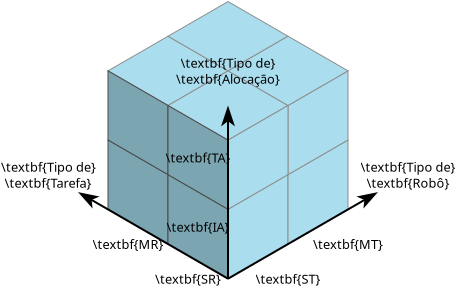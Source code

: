<?xml version="1.0" encoding="UTF-8"?>
<dia:diagram xmlns:dia="http://www.lysator.liu.se/~alla/dia/">
  <dia:layer name="Polygons" visible="true">
    <dia:object type="Standard - Polygon" version="0" id="O0">
      <dia:attribute name="obj_pos">
        <dia:point val="-5.5,-10.392"/>
      </dia:attribute>
      <dia:attribute name="obj_bb">
        <dia:rectangle val="-5.55,-12.153;0.55,-8.631"/>
      </dia:attribute>
      <dia:attribute name="poly_points">
        <dia:point val="-5.5,-10.392"/>
        <dia:point val="-2.5,-8.66"/>
        <dia:point val="0.5,-10.392"/>
        <dia:point val="-2.5,-12.124"/>
      </dia:attribute>
      <dia:attribute name="line_color">
        <dia:color val="#8e8e8e"/>
      </dia:attribute>
      <dia:attribute name="line_width">
        <dia:real val="0.05"/>
      </dia:attribute>
      <dia:attribute name="inner_color">
        <dia:color val="#aadeef"/>
      </dia:attribute>
      <dia:attribute name="show_background">
        <dia:boolean val="true"/>
      </dia:attribute>
    </dia:object>
    <dia:object type="Standard - Polygon" version="0" id="O1">
      <dia:attribute name="obj_pos">
        <dia:point val="-2.5,-12.124"/>
      </dia:attribute>
      <dia:attribute name="obj_bb">
        <dia:rectangle val="-2.55,-13.885;3.55,-10.363"/>
      </dia:attribute>
      <dia:attribute name="poly_points">
        <dia:point val="-2.5,-12.124"/>
        <dia:point val="0.5,-10.392"/>
        <dia:point val="3.5,-12.124"/>
        <dia:point val="0.5,-13.856"/>
      </dia:attribute>
      <dia:attribute name="line_color">
        <dia:color val="#8e8e8e"/>
      </dia:attribute>
      <dia:attribute name="line_width">
        <dia:real val="0.05"/>
      </dia:attribute>
      <dia:attribute name="inner_color">
        <dia:color val="#aadeef"/>
      </dia:attribute>
      <dia:attribute name="show_background">
        <dia:boolean val="true"/>
      </dia:attribute>
    </dia:object>
    <dia:object type="Standard - Polygon" version="0" id="O2">
      <dia:attribute name="obj_pos">
        <dia:point val="3.5,-8.66"/>
      </dia:attribute>
      <dia:attribute name="obj_bb">
        <dia:rectangle val="3.475,-10.436;6.525,-5.153"/>
      </dia:attribute>
      <dia:attribute name="poly_points">
        <dia:point val="3.5,-8.66"/>
        <dia:point val="3.5,-5.196"/>
        <dia:point val="6.5,-6.928"/>
        <dia:point val="6.5,-10.392"/>
      </dia:attribute>
      <dia:attribute name="line_color">
        <dia:color val="#8e8e8e"/>
      </dia:attribute>
      <dia:attribute name="line_width">
        <dia:real val="0.05"/>
      </dia:attribute>
      <dia:attribute name="inner_color">
        <dia:color val="#aadeef"/>
      </dia:attribute>
      <dia:attribute name="show_background">
        <dia:boolean val="true"/>
      </dia:attribute>
    </dia:object>
    <dia:object type="Standard - Polygon" version="0" id="O3">
      <dia:attribute name="obj_pos">
        <dia:point val="-2.5,-8.66"/>
      </dia:attribute>
      <dia:attribute name="obj_bb">
        <dia:rectangle val="-2.55,-10.421;3.55,-6.899"/>
      </dia:attribute>
      <dia:attribute name="poly_points">
        <dia:point val="-2.5,-8.66"/>
        <dia:point val="0.5,-6.928"/>
        <dia:point val="3.5,-8.66"/>
        <dia:point val="0.5,-10.392"/>
      </dia:attribute>
      <dia:attribute name="line_color">
        <dia:color val="#8e8e8e"/>
      </dia:attribute>
      <dia:attribute name="line_width">
        <dia:real val="0.05"/>
      </dia:attribute>
      <dia:attribute name="inner_color">
        <dia:color val="#aadeef"/>
      </dia:attribute>
      <dia:attribute name="show_background">
        <dia:boolean val="true"/>
      </dia:attribute>
    </dia:object>
    <dia:object type="Standard - Polygon" version="0" id="O4">
      <dia:attribute name="obj_pos">
        <dia:point val="0.5,-10.392"/>
      </dia:attribute>
      <dia:attribute name="obj_bb">
        <dia:rectangle val="0.45,-12.153;6.55,-8.631"/>
      </dia:attribute>
      <dia:attribute name="poly_points">
        <dia:point val="0.5,-10.392"/>
        <dia:point val="3.5,-8.66"/>
        <dia:point val="6.5,-10.392"/>
        <dia:point val="3.5,-12.124"/>
      </dia:attribute>
      <dia:attribute name="line_color">
        <dia:color val="#8e8e8e"/>
      </dia:attribute>
      <dia:attribute name="line_width">
        <dia:real val="0.05"/>
      </dia:attribute>
      <dia:attribute name="inner_color">
        <dia:color val="#aadeef"/>
      </dia:attribute>
      <dia:attribute name="show_background">
        <dia:boolean val="true"/>
      </dia:attribute>
    </dia:object>
    <dia:object type="Standard - Polygon" version="0" id="O5">
      <dia:attribute name="obj_pos">
        <dia:point val="0.5,-6.928"/>
      </dia:attribute>
      <dia:attribute name="obj_bb">
        <dia:rectangle val="0.475,-8.704;3.525,-3.421"/>
      </dia:attribute>
      <dia:attribute name="poly_points">
        <dia:point val="0.5,-6.928"/>
        <dia:point val="0.5,-3.464"/>
        <dia:point val="3.5,-5.196"/>
        <dia:point val="3.5,-8.66"/>
      </dia:attribute>
      <dia:attribute name="line_color">
        <dia:color val="#8e8e8e"/>
      </dia:attribute>
      <dia:attribute name="line_width">
        <dia:real val="0.05"/>
      </dia:attribute>
      <dia:attribute name="inner_color">
        <dia:color val="#aadeef"/>
      </dia:attribute>
      <dia:attribute name="show_background">
        <dia:boolean val="true"/>
      </dia:attribute>
    </dia:object>
    <dia:object type="Standard - Polygon" version="0" id="O6">
      <dia:attribute name="obj_pos">
        <dia:point val="0.5,-3.464"/>
      </dia:attribute>
      <dia:attribute name="obj_bb">
        <dia:rectangle val="0.475,-5.239;3.525,0.043"/>
      </dia:attribute>
      <dia:attribute name="poly_points">
        <dia:point val="0.5,-3.464"/>
        <dia:point val="0.5,0"/>
        <dia:point val="3.5,-1.732"/>
        <dia:point val="3.5,-5.196"/>
      </dia:attribute>
      <dia:attribute name="line_color">
        <dia:color val="#8e8e8e"/>
      </dia:attribute>
      <dia:attribute name="line_width">
        <dia:real val="0.05"/>
      </dia:attribute>
      <dia:attribute name="inner_color">
        <dia:color val="#aadeef"/>
      </dia:attribute>
      <dia:attribute name="show_background">
        <dia:boolean val="true"/>
      </dia:attribute>
    </dia:object>
    <dia:object type="Standard - Polygon" version="0" id="O7">
      <dia:attribute name="obj_pos">
        <dia:point val="3.5,-5.196"/>
      </dia:attribute>
      <dia:attribute name="obj_bb">
        <dia:rectangle val="3.475,-6.971;6.525,-1.689"/>
      </dia:attribute>
      <dia:attribute name="poly_points">
        <dia:point val="3.5,-5.196"/>
        <dia:point val="3.5,-1.732"/>
        <dia:point val="6.5,-3.464"/>
        <dia:point val="6.5,-6.928"/>
      </dia:attribute>
      <dia:attribute name="line_color">
        <dia:color val="#8e8e8e"/>
      </dia:attribute>
      <dia:attribute name="line_width">
        <dia:real val="0.05"/>
      </dia:attribute>
      <dia:attribute name="inner_color">
        <dia:color val="#aadeef"/>
      </dia:attribute>
      <dia:attribute name="show_background">
        <dia:boolean val="true"/>
      </dia:attribute>
    </dia:object>
    <dia:object type="Standard - Polygon" version="0" id="O8">
      <dia:attribute name="obj_pos">
        <dia:point val="-2.5,-8.66"/>
      </dia:attribute>
      <dia:attribute name="obj_bb">
        <dia:rectangle val="-5.525,-10.436;-2.475,-5.153"/>
      </dia:attribute>
      <dia:attribute name="poly_points">
        <dia:point val="-2.5,-8.66"/>
        <dia:point val="-2.5,-5.196"/>
        <dia:point val="-5.5,-6.928"/>
        <dia:point val="-5.5,-10.392"/>
      </dia:attribute>
      <dia:attribute name="line_color">
        <dia:color val="#4a4a4a"/>
      </dia:attribute>
      <dia:attribute name="line_width">
        <dia:real val="0.05"/>
      </dia:attribute>
      <dia:attribute name="inner_color">
        <dia:color val="#7ca5b2"/>
      </dia:attribute>
      <dia:attribute name="show_background">
        <dia:boolean val="true"/>
      </dia:attribute>
    </dia:object>
    <dia:object type="Standard - Polygon" version="0" id="O9">
      <dia:attribute name="obj_pos">
        <dia:point val="0.5,-6.928"/>
      </dia:attribute>
      <dia:attribute name="obj_bb">
        <dia:rectangle val="-2.525,-8.704;0.525,-3.421"/>
      </dia:attribute>
      <dia:attribute name="poly_points">
        <dia:point val="0.5,-6.928"/>
        <dia:point val="0.5,-3.464"/>
        <dia:point val="-2.5,-5.196"/>
        <dia:point val="-2.5,-8.66"/>
      </dia:attribute>
      <dia:attribute name="line_color">
        <dia:color val="#4a4a4a"/>
      </dia:attribute>
      <dia:attribute name="line_width">
        <dia:real val="0.05"/>
      </dia:attribute>
      <dia:attribute name="inner_color">
        <dia:color val="#7ca5b2"/>
      </dia:attribute>
      <dia:attribute name="show_background">
        <dia:boolean val="true"/>
      </dia:attribute>
    </dia:object>
    <dia:object type="Standard - Polygon" version="0" id="O10">
      <dia:attribute name="obj_pos">
        <dia:point val="-2.5,-5.196"/>
      </dia:attribute>
      <dia:attribute name="obj_bb">
        <dia:rectangle val="-5.525,-6.971;-2.475,-1.689"/>
      </dia:attribute>
      <dia:attribute name="poly_points">
        <dia:point val="-2.5,-5.196"/>
        <dia:point val="-2.5,-1.732"/>
        <dia:point val="-5.5,-3.464"/>
        <dia:point val="-5.5,-6.928"/>
      </dia:attribute>
      <dia:attribute name="line_color">
        <dia:color val="#4a4a4a"/>
      </dia:attribute>
      <dia:attribute name="line_width">
        <dia:real val="0.05"/>
      </dia:attribute>
      <dia:attribute name="inner_color">
        <dia:color val="#7ca5b2"/>
      </dia:attribute>
      <dia:attribute name="show_background">
        <dia:boolean val="true"/>
      </dia:attribute>
    </dia:object>
    <dia:object type="Standard - Polygon" version="0" id="O11">
      <dia:attribute name="obj_pos">
        <dia:point val="0.5,-3.464"/>
      </dia:attribute>
      <dia:attribute name="obj_bb">
        <dia:rectangle val="-2.525,-5.239;0.525,0.043"/>
      </dia:attribute>
      <dia:attribute name="poly_points">
        <dia:point val="0.5,-3.464"/>
        <dia:point val="0.5,0"/>
        <dia:point val="-2.5,-1.732"/>
        <dia:point val="-2.5,-5.196"/>
      </dia:attribute>
      <dia:attribute name="line_color">
        <dia:color val="#4a4a4a"/>
      </dia:attribute>
      <dia:attribute name="line_width">
        <dia:real val="0.05"/>
      </dia:attribute>
      <dia:attribute name="inner_color">
        <dia:color val="#7ca5b2"/>
      </dia:attribute>
      <dia:attribute name="show_background">
        <dia:boolean val="true"/>
      </dia:attribute>
    </dia:object>
  </dia:layer>
  <dia:layer name="Background" visible="true" active="true">
    <dia:object type="Standard - Text" version="1" id="O12">
      <dia:attribute name="obj_pos">
        <dia:point val="-8.5,-5.196"/>
      </dia:attribute>
      <dia:attribute name="obj_bb">
        <dia:rectangle val="-11.14,-5.998;-5.841,-4.394"/>
      </dia:attribute>
      <dia:attribute name="text">
        <dia:composite type="text">
          <dia:attribute name="string">
            <dia:string>#\textbf{Tipo de}
\textbf{Tarefa}#</dia:string>
          </dia:attribute>
          <dia:attribute name="font">
            <dia:font family="sans" style="0" name="Helvetica"/>
          </dia:attribute>
          <dia:attribute name="height">
            <dia:real val="0.8"/>
          </dia:attribute>
          <dia:attribute name="pos">
            <dia:point val="-8.5,-5.384"/>
          </dia:attribute>
          <dia:attribute name="color">
            <dia:color val="#000000"/>
          </dia:attribute>
          <dia:attribute name="alignment">
            <dia:enum val="1"/>
          </dia:attribute>
        </dia:composite>
      </dia:attribute>
      <dia:attribute name="valign">
        <dia:enum val="2"/>
      </dia:attribute>
    </dia:object>
    <dia:object type="Standard - Text" version="1" id="O13">
      <dia:attribute name="obj_pos">
        <dia:point val="0.5,-10.392"/>
      </dia:attribute>
      <dia:attribute name="obj_bb">
        <dia:rectangle val="-2.409,-11.194;3.427,-9.591"/>
      </dia:attribute>
      <dia:attribute name="text">
        <dia:composite type="text">
          <dia:attribute name="string">
            <dia:string>#\textbf{Tipo de}
\textbf{Alocação}#</dia:string>
          </dia:attribute>
          <dia:attribute name="font">
            <dia:font family="sans" style="0" name="Helvetica"/>
          </dia:attribute>
          <dia:attribute name="height">
            <dia:real val="0.8"/>
          </dia:attribute>
          <dia:attribute name="pos">
            <dia:point val="0.5,-10.58"/>
          </dia:attribute>
          <dia:attribute name="color">
            <dia:color val="#000000"/>
          </dia:attribute>
          <dia:attribute name="alignment">
            <dia:enum val="1"/>
          </dia:attribute>
        </dia:composite>
      </dia:attribute>
      <dia:attribute name="valign">
        <dia:enum val="2"/>
      </dia:attribute>
      <dia:connections>
        <dia:connection handle="0" to="O0" connection="4"/>
      </dia:connections>
    </dia:object>
    <dia:object type="Standard - Text" version="1" id="O14">
      <dia:attribute name="obj_pos">
        <dia:point val="9.5,-5.196"/>
      </dia:attribute>
      <dia:attribute name="obj_bb">
        <dia:rectangle val="6.86,-5.998;12.159,-4.394"/>
      </dia:attribute>
      <dia:attribute name="text">
        <dia:composite type="text">
          <dia:attribute name="string">
            <dia:string>#\textbf{Tipo de}
\textbf{Robô}#</dia:string>
          </dia:attribute>
          <dia:attribute name="font">
            <dia:font family="sans" style="0" name="Helvetica"/>
          </dia:attribute>
          <dia:attribute name="height">
            <dia:real val="0.8"/>
          </dia:attribute>
          <dia:attribute name="pos">
            <dia:point val="9.5,-5.384"/>
          </dia:attribute>
          <dia:attribute name="color">
            <dia:color val="#000000"/>
          </dia:attribute>
          <dia:attribute name="alignment">
            <dia:enum val="1"/>
          </dia:attribute>
        </dia:composite>
      </dia:attribute>
      <dia:attribute name="valign">
        <dia:enum val="2"/>
      </dia:attribute>
    </dia:object>
    <dia:object type="Standard - Line" version="0" id="O15">
      <dia:attribute name="obj_pos">
        <dia:point val="8,-4.33"/>
      </dia:attribute>
      <dia:attribute name="obj_bb">
        <dia:rectangle val="0.432,-4.398;8.068,0.068"/>
      </dia:attribute>
      <dia:attribute name="conn_endpoints">
        <dia:point val="8,-4.33"/>
        <dia:point val="0.5,0"/>
      </dia:attribute>
      <dia:attribute name="numcp">
        <dia:int val="1"/>
      </dia:attribute>
      <dia:attribute name="start_arrow">
        <dia:enum val="22"/>
      </dia:attribute>
      <dia:attribute name="start_arrow_length">
        <dia:real val="0.75"/>
      </dia:attribute>
      <dia:attribute name="start_arrow_width">
        <dia:real val="0.5"/>
      </dia:attribute>
      <dia:connections>
        <dia:connection handle="1" to="O11" connection="2"/>
      </dia:connections>
    </dia:object>
    <dia:object type="Standard - Line" version="0" id="O16">
      <dia:attribute name="obj_pos">
        <dia:point val="-7,-4.33"/>
      </dia:attribute>
      <dia:attribute name="obj_bb">
        <dia:rectangle val="-7.068,-4.398;0.568,0.068"/>
      </dia:attribute>
      <dia:attribute name="conn_endpoints">
        <dia:point val="-7,-4.33"/>
        <dia:point val="0.5,0"/>
      </dia:attribute>
      <dia:attribute name="numcp">
        <dia:int val="1"/>
      </dia:attribute>
      <dia:attribute name="start_arrow">
        <dia:enum val="22"/>
      </dia:attribute>
      <dia:attribute name="start_arrow_length">
        <dia:real val="0.75"/>
      </dia:attribute>
      <dia:attribute name="start_arrow_width">
        <dia:real val="0.5"/>
      </dia:attribute>
      <dia:connections>
        <dia:connection handle="1" to="O11" connection="2"/>
      </dia:connections>
    </dia:object>
    <dia:object type="Standard - Text" version="1" id="O17">
      <dia:attribute name="obj_pos">
        <dia:point val="-4.5,-1.732"/>
      </dia:attribute>
      <dia:attribute name="obj_bb">
        <dia:rectangle val="-6.463,-2.106;-2.538,-1.358"/>
      </dia:attribute>
      <dia:attribute name="text">
        <dia:composite type="text">
          <dia:attribute name="string">
            <dia:string>#\textbf{MR}#</dia:string>
          </dia:attribute>
          <dia:attribute name="font">
            <dia:font family="sans" style="0" name="Helvetica"/>
          </dia:attribute>
          <dia:attribute name="height">
            <dia:real val="0.8"/>
          </dia:attribute>
          <dia:attribute name="pos">
            <dia:point val="-4.5,-1.511"/>
          </dia:attribute>
          <dia:attribute name="color">
            <dia:color val="#000000"/>
          </dia:attribute>
          <dia:attribute name="alignment">
            <dia:enum val="1"/>
          </dia:attribute>
        </dia:composite>
      </dia:attribute>
      <dia:attribute name="valign">
        <dia:enum val="2"/>
      </dia:attribute>
    </dia:object>
    <dia:object type="Standard - Text" version="1" id="O18">
      <dia:attribute name="obj_pos">
        <dia:point val="-1.5,0"/>
      </dia:attribute>
      <dia:attribute name="obj_bb">
        <dia:rectangle val="-3.39,-0.374;0.39,0.374"/>
      </dia:attribute>
      <dia:attribute name="text">
        <dia:composite type="text">
          <dia:attribute name="string">
            <dia:string>#\textbf{SR}#</dia:string>
          </dia:attribute>
          <dia:attribute name="font">
            <dia:font family="sans" style="0" name="Helvetica"/>
          </dia:attribute>
          <dia:attribute name="height">
            <dia:real val="0.8"/>
          </dia:attribute>
          <dia:attribute name="pos">
            <dia:point val="-1.5,0.221"/>
          </dia:attribute>
          <dia:attribute name="color">
            <dia:color val="#000000"/>
          </dia:attribute>
          <dia:attribute name="alignment">
            <dia:enum val="1"/>
          </dia:attribute>
        </dia:composite>
      </dia:attribute>
      <dia:attribute name="valign">
        <dia:enum val="2"/>
      </dia:attribute>
    </dia:object>
    <dia:object type="Standard - Text" version="1" id="O19">
      <dia:attribute name="obj_pos">
        <dia:point val="3.5,0"/>
      </dia:attribute>
      <dia:attribute name="obj_bb">
        <dia:rectangle val="1.637,-0.374;5.362,0.374"/>
      </dia:attribute>
      <dia:attribute name="text">
        <dia:composite type="text">
          <dia:attribute name="string">
            <dia:string>#\textbf{ST}#</dia:string>
          </dia:attribute>
          <dia:attribute name="font">
            <dia:font family="sans" style="0" name="Helvetica"/>
          </dia:attribute>
          <dia:attribute name="height">
            <dia:real val="0.8"/>
          </dia:attribute>
          <dia:attribute name="pos">
            <dia:point val="3.5,0.221"/>
          </dia:attribute>
          <dia:attribute name="color">
            <dia:color val="#000000"/>
          </dia:attribute>
          <dia:attribute name="alignment">
            <dia:enum val="1"/>
          </dia:attribute>
        </dia:composite>
      </dia:attribute>
      <dia:attribute name="valign">
        <dia:enum val="2"/>
      </dia:attribute>
    </dia:object>
    <dia:object type="Standard - Text" version="1" id="O20">
      <dia:attribute name="obj_pos">
        <dia:point val="6.5,-1.732"/>
      </dia:attribute>
      <dia:attribute name="obj_bb">
        <dia:rectangle val="4.565,-2.106;8.435,-1.358"/>
      </dia:attribute>
      <dia:attribute name="text">
        <dia:composite type="text">
          <dia:attribute name="string">
            <dia:string>#\textbf{MT}#</dia:string>
          </dia:attribute>
          <dia:attribute name="font">
            <dia:font family="sans" style="0" name="Helvetica"/>
          </dia:attribute>
          <dia:attribute name="height">
            <dia:real val="0.8"/>
          </dia:attribute>
          <dia:attribute name="pos">
            <dia:point val="6.5,-1.511"/>
          </dia:attribute>
          <dia:attribute name="color">
            <dia:color val="#000000"/>
          </dia:attribute>
          <dia:attribute name="alignment">
            <dia:enum val="1"/>
          </dia:attribute>
        </dia:composite>
      </dia:attribute>
      <dia:attribute name="valign">
        <dia:enum val="2"/>
      </dia:attribute>
    </dia:object>
    <dia:object type="Standard - Text" version="1" id="O21">
      <dia:attribute name="obj_pos">
        <dia:point val="-1,-6.062"/>
      </dia:attribute>
      <dia:attribute name="obj_bb">
        <dia:rectangle val="-2.853,-6.436;0.853,-5.688"/>
      </dia:attribute>
      <dia:attribute name="text">
        <dia:composite type="text">
          <dia:attribute name="string">
            <dia:string>#\textbf{TA}#</dia:string>
          </dia:attribute>
          <dia:attribute name="font">
            <dia:font family="sans" style="0" name="Helvetica"/>
          </dia:attribute>
          <dia:attribute name="height">
            <dia:real val="0.8"/>
          </dia:attribute>
          <dia:attribute name="pos">
            <dia:point val="-1,-5.841"/>
          </dia:attribute>
          <dia:attribute name="color">
            <dia:color val="#000000"/>
          </dia:attribute>
          <dia:attribute name="alignment">
            <dia:enum val="1"/>
          </dia:attribute>
        </dia:composite>
      </dia:attribute>
      <dia:attribute name="valign">
        <dia:enum val="2"/>
      </dia:attribute>
      <dia:connections>
        <dia:connection handle="0" to="O9" connection="8"/>
      </dia:connections>
    </dia:object>
    <dia:object type="Standard - Text" version="1" id="O22">
      <dia:attribute name="obj_pos">
        <dia:point val="-1,-2.598"/>
      </dia:attribute>
      <dia:attribute name="obj_bb">
        <dia:rectangle val="-2.777,-2.972;0.777,-2.224"/>
      </dia:attribute>
      <dia:attribute name="text">
        <dia:composite type="text">
          <dia:attribute name="string">
            <dia:string>#\textbf{IA}#</dia:string>
          </dia:attribute>
          <dia:attribute name="font">
            <dia:font family="sans" style="0" name="Helvetica"/>
          </dia:attribute>
          <dia:attribute name="height">
            <dia:real val="0.8"/>
          </dia:attribute>
          <dia:attribute name="pos">
            <dia:point val="-1,-2.377"/>
          </dia:attribute>
          <dia:attribute name="color">
            <dia:color val="#000000"/>
          </dia:attribute>
          <dia:attribute name="alignment">
            <dia:enum val="1"/>
          </dia:attribute>
        </dia:composite>
      </dia:attribute>
      <dia:attribute name="valign">
        <dia:enum val="2"/>
      </dia:attribute>
      <dia:connections>
        <dia:connection handle="0" to="O11" connection="8"/>
      </dia:connections>
    </dia:object>
    <dia:object type="Standard - Line" version="0" id="O23">
      <dia:attribute name="obj_pos">
        <dia:point val="0.5,-8.66"/>
      </dia:attribute>
      <dia:attribute name="obj_bb">
        <dia:rectangle val="0.152,-8.71;0.848,0.05"/>
      </dia:attribute>
      <dia:attribute name="conn_endpoints">
        <dia:point val="0.5,-8.66"/>
        <dia:point val="0.5,0"/>
      </dia:attribute>
      <dia:attribute name="numcp">
        <dia:int val="1"/>
      </dia:attribute>
      <dia:attribute name="start_arrow">
        <dia:enum val="22"/>
      </dia:attribute>
      <dia:attribute name="start_arrow_length">
        <dia:real val="0.75"/>
      </dia:attribute>
      <dia:attribute name="start_arrow_width">
        <dia:real val="0.5"/>
      </dia:attribute>
      <dia:connections>
        <dia:connection handle="1" to="O6" connection="2"/>
      </dia:connections>
    </dia:object>
  </dia:layer>
</dia:diagram>
